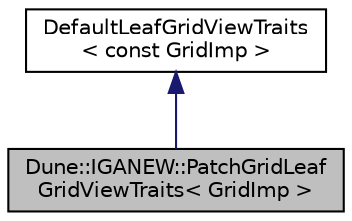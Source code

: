 digraph "Dune::IGANEW::PatchGridLeafGridViewTraits&lt; GridImp &gt;"
{
 // LATEX_PDF_SIZE
  edge [fontname="Helvetica",fontsize="10",labelfontname="Helvetica",labelfontsize="10"];
  node [fontname="Helvetica",fontsize="10",shape=record];
  Node1 [label="Dune::IGANEW::PatchGridLeaf\lGridViewTraits\< GridImp \>",height=0.2,width=0.4,color="black", fillcolor="grey75", style="filled", fontcolor="black",tooltip=" "];
  Node2 -> Node1 [dir="back",color="midnightblue",fontsize="10",style="solid",fontname="Helvetica"];
  Node2 [label="DefaultLeafGridViewTraits\l\< const GridImp \>",height=0.2,width=0.4,color="black", fillcolor="white", style="filled",tooltip=" "];
}
